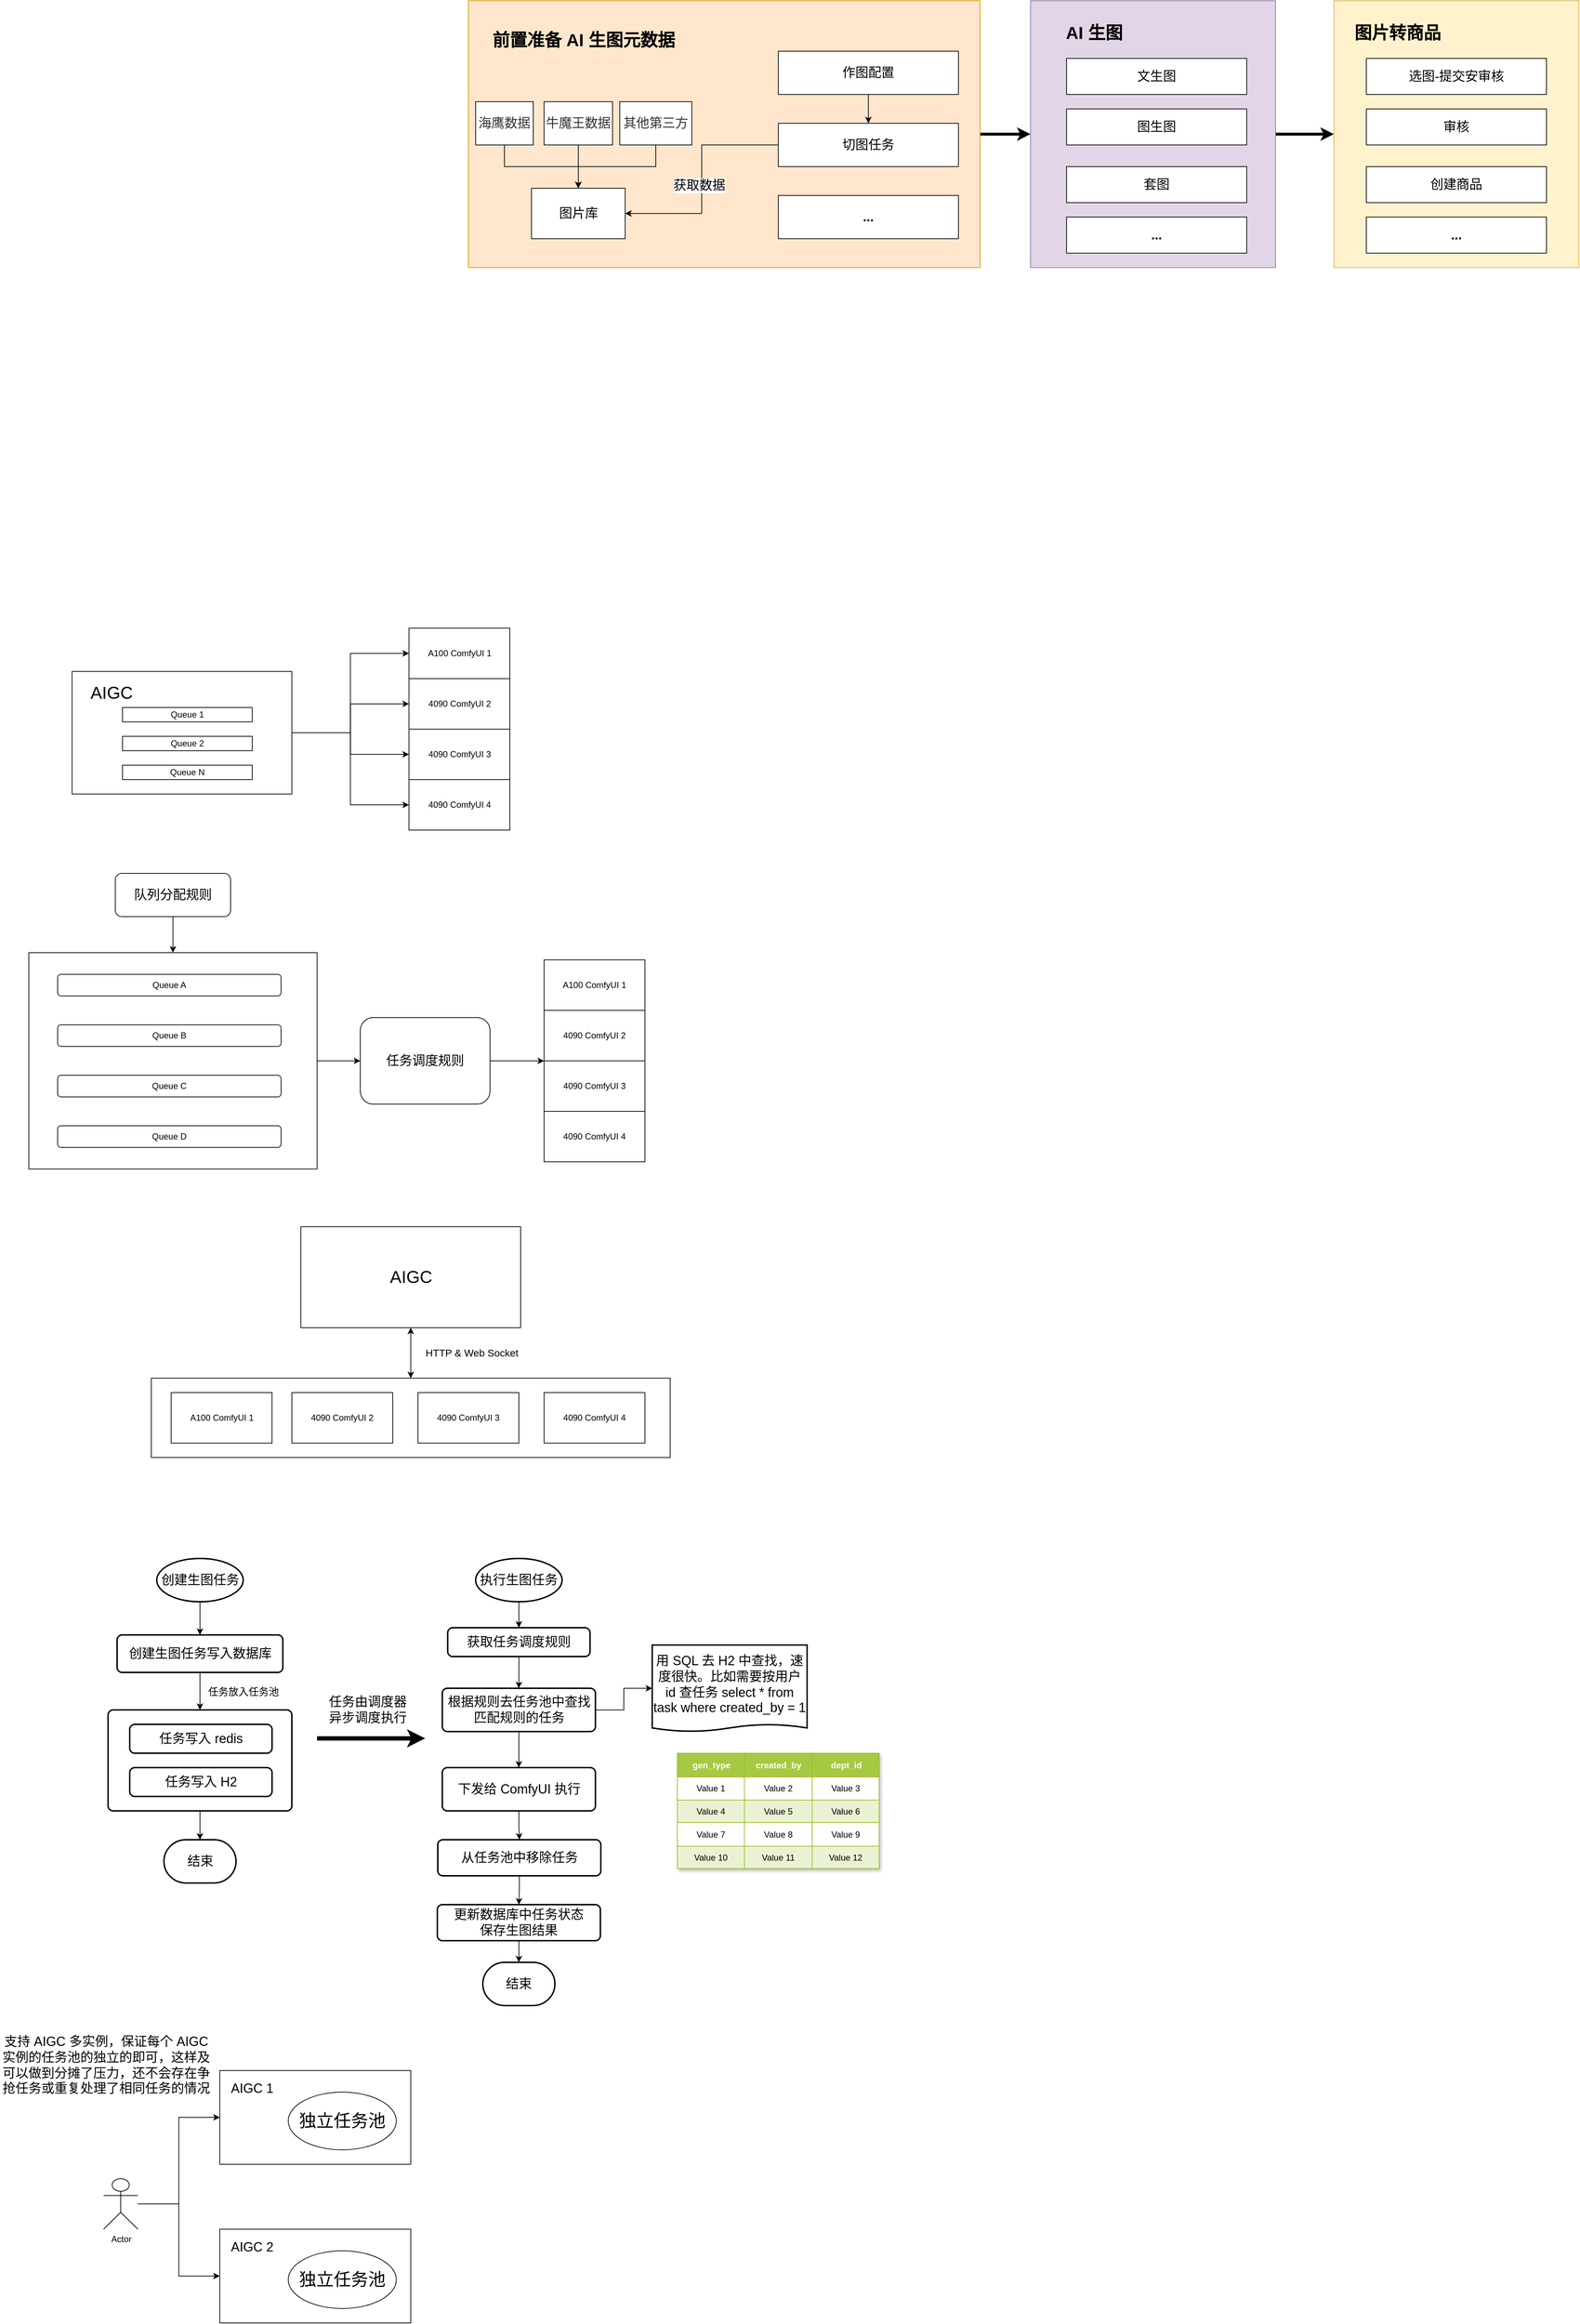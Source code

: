 <mxfile version="24.9.1">
  <diagram name="第 1 页" id="-DGqVNVoVX-9x4ux3p5S">
    <mxGraphModel dx="1841" dy="514" grid="1" gridSize="10" guides="1" tooltips="1" connect="1" arrows="1" fold="1" page="1" pageScale="1" pageWidth="827" pageHeight="1169" math="0" shadow="0">
      <root>
        <mxCell id="0" />
        <mxCell id="1" parent="0" />
        <mxCell id="9C9qWdOj5oAcgUhgQfxs-110" value="" style="rounded=0;whiteSpace=wrap;html=1;" vertex="1" parent="1">
          <mxGeometry x="-570" y="2020" width="720" height="110" as="geometry" />
        </mxCell>
        <mxCell id="9C9qWdOj5oAcgUhgQfxs-62" style="edgeStyle=orthogonalEdgeStyle;rounded=0;orthogonalLoop=1;jettySize=auto;html=1;" edge="1" parent="1" source="9C9qWdOj5oAcgUhgQfxs-59" target="9C9qWdOj5oAcgUhgQfxs-61">
          <mxGeometry relative="1" as="geometry" />
        </mxCell>
        <mxCell id="9C9qWdOj5oAcgUhgQfxs-59" value="" style="rounded=0;whiteSpace=wrap;html=1;" vertex="1" parent="1">
          <mxGeometry x="-740" y="1430" width="400" height="300" as="geometry" />
        </mxCell>
        <mxCell id="TBsJWtYZwbmAONtyt7oZ-15" style="edgeStyle=orthogonalEdgeStyle;rounded=0;orthogonalLoop=1;jettySize=auto;html=1;entryX=0;entryY=0.5;entryDx=0;entryDy=0;strokeWidth=4;" parent="1" source="TBsJWtYZwbmAONtyt7oZ-1" target="TBsJWtYZwbmAONtyt7oZ-13" edge="1">
          <mxGeometry relative="1" as="geometry" />
        </mxCell>
        <mxCell id="TBsJWtYZwbmAONtyt7oZ-1" value="" style="rounded=0;whiteSpace=wrap;html=1;fillColor=#ffe6cc;strokeColor=#d79b00;" parent="1" vertex="1">
          <mxGeometry x="-130" y="110" width="710" height="370" as="geometry" />
        </mxCell>
        <mxCell id="TBsJWtYZwbmAONtyt7oZ-2" value="&lt;font style=&quot;font-size: 24px;&quot;&gt;&lt;b style=&quot;&quot;&gt;前置准备 AI 生图元数据&lt;/b&gt;&lt;/font&gt;" style="text;html=1;align=center;verticalAlign=middle;whiteSpace=wrap;rounded=0;" parent="1" vertex="1">
          <mxGeometry x="-100" y="130" width="260" height="70" as="geometry" />
        </mxCell>
        <mxCell id="TBsJWtYZwbmAONtyt7oZ-12" style="edgeStyle=orthogonalEdgeStyle;rounded=0;orthogonalLoop=1;jettySize=auto;html=1;" parent="1" source="TBsJWtYZwbmAONtyt7oZ-3" target="TBsJWtYZwbmAONtyt7oZ-4" edge="1">
          <mxGeometry relative="1" as="geometry" />
        </mxCell>
        <mxCell id="TBsJWtYZwbmAONtyt7oZ-3" value="&lt;font style=&quot;font-size: 18px;&quot;&gt;作图配置&lt;/font&gt;" style="rounded=0;whiteSpace=wrap;html=1;" parent="1" vertex="1">
          <mxGeometry x="300" y="180" width="250" height="60" as="geometry" />
        </mxCell>
        <mxCell id="TBsJWtYZwbmAONtyt7oZ-10" style="edgeStyle=orthogonalEdgeStyle;rounded=0;orthogonalLoop=1;jettySize=auto;html=1;entryX=1;entryY=0.5;entryDx=0;entryDy=0;" parent="1" source="TBsJWtYZwbmAONtyt7oZ-4" target="TBsJWtYZwbmAONtyt7oZ-5" edge="1">
          <mxGeometry relative="1" as="geometry" />
        </mxCell>
        <mxCell id="TBsJWtYZwbmAONtyt7oZ-11" value="&lt;font style=&quot;font-size: 18px;&quot;&gt;获取数据&lt;/font&gt;" style="edgeLabel;html=1;align=center;verticalAlign=middle;resizable=0;points=[];" parent="TBsJWtYZwbmAONtyt7oZ-10" vertex="1" connectable="0">
          <mxGeometry x="-0.262" y="-2" relative="1" as="geometry">
            <mxPoint x="-2" y="48" as="offset" />
          </mxGeometry>
        </mxCell>
        <mxCell id="TBsJWtYZwbmAONtyt7oZ-4" value="&lt;font style=&quot;font-size: 18px;&quot;&gt;切图任务&lt;/font&gt;" style="rounded=0;whiteSpace=wrap;html=1;" parent="1" vertex="1">
          <mxGeometry x="300" y="280" width="250" height="60" as="geometry" />
        </mxCell>
        <mxCell id="TBsJWtYZwbmAONtyt7oZ-5" value="&lt;font style=&quot;font-size: 18px;&quot;&gt;图片库&lt;/font&gt;" style="rounded=0;whiteSpace=wrap;html=1;" parent="1" vertex="1">
          <mxGeometry x="-42.5" y="370" width="130" height="70" as="geometry" />
        </mxCell>
        <mxCell id="TBsJWtYZwbmAONtyt7oZ-7" value="" style="edgeStyle=orthogonalEdgeStyle;rounded=0;orthogonalLoop=1;jettySize=auto;html=1;" parent="1" source="TBsJWtYZwbmAONtyt7oZ-6" target="TBsJWtYZwbmAONtyt7oZ-5" edge="1">
          <mxGeometry relative="1" as="geometry" />
        </mxCell>
        <mxCell id="TBsJWtYZwbmAONtyt7oZ-6" value="&lt;span style=&quot;color: rgb(51, 51, 51); font-family: PingFangSC-Regular, &amp;quot;PingFang SC&amp;quot;, sans-serif; text-align: left;&quot;&gt;&lt;font style=&quot;font-size: 18px;&quot;&gt;海鹰数据&lt;/font&gt;&lt;/span&gt;" style="rounded=0;whiteSpace=wrap;html=1;" parent="1" vertex="1">
          <mxGeometry x="-120" y="250" width="80" height="60" as="geometry" />
        </mxCell>
        <mxCell id="TBsJWtYZwbmAONtyt7oZ-9" style="edgeStyle=orthogonalEdgeStyle;rounded=0;orthogonalLoop=1;jettySize=auto;html=1;" parent="1" source="TBsJWtYZwbmAONtyt7oZ-8" target="TBsJWtYZwbmAONtyt7oZ-5" edge="1">
          <mxGeometry relative="1" as="geometry" />
        </mxCell>
        <mxCell id="TBsJWtYZwbmAONtyt7oZ-8" value="&lt;span style=&quot;color: rgb(51, 51, 51); font-family: PingFangSC-Regular, &amp;quot;PingFang SC&amp;quot;, sans-serif; text-align: left;&quot;&gt;&lt;font style=&quot;font-size: 18px;&quot;&gt;牛魔王数据&lt;/font&gt;&lt;/span&gt;" style="rounded=0;whiteSpace=wrap;html=1;" parent="1" vertex="1">
          <mxGeometry x="-25" y="250" width="95" height="60" as="geometry" />
        </mxCell>
        <mxCell id="TBsJWtYZwbmAONtyt7oZ-28" style="edgeStyle=orthogonalEdgeStyle;rounded=0;orthogonalLoop=1;jettySize=auto;html=1;entryX=0;entryY=0.5;entryDx=0;entryDy=0;strokeWidth=4;" parent="1" source="TBsJWtYZwbmAONtyt7oZ-13" target="TBsJWtYZwbmAONtyt7oZ-22" edge="1">
          <mxGeometry relative="1" as="geometry" />
        </mxCell>
        <mxCell id="TBsJWtYZwbmAONtyt7oZ-13" value="" style="rounded=0;whiteSpace=wrap;html=1;fillColor=#e1d5e7;strokeColor=#9673a6;" parent="1" vertex="1">
          <mxGeometry x="650" y="110" width="340" height="370" as="geometry" />
        </mxCell>
        <mxCell id="TBsJWtYZwbmAONtyt7oZ-14" value="&lt;font style=&quot;font-size: 24px;&quot;&gt;&lt;b style=&quot;&quot;&gt;AI 生图&lt;/b&gt;&lt;/font&gt;" style="text;html=1;align=center;verticalAlign=middle;whiteSpace=wrap;rounded=0;" parent="1" vertex="1">
          <mxGeometry x="670" y="120" width="137" height="70" as="geometry" />
        </mxCell>
        <mxCell id="TBsJWtYZwbmAONtyt7oZ-16" value="&lt;font style=&quot;font-size: 18px;&quot;&gt;文生图&lt;/font&gt;" style="rounded=0;whiteSpace=wrap;html=1;" parent="1" vertex="1">
          <mxGeometry x="700" y="190" width="250" height="50" as="geometry" />
        </mxCell>
        <mxCell id="TBsJWtYZwbmAONtyt7oZ-17" value="&lt;font style=&quot;font-size: 18px;&quot;&gt;图生图&lt;/font&gt;" style="rounded=0;whiteSpace=wrap;html=1;" parent="1" vertex="1">
          <mxGeometry x="700" y="260" width="250" height="50" as="geometry" />
        </mxCell>
        <mxCell id="TBsJWtYZwbmAONtyt7oZ-18" value="&lt;font style=&quot;font-size: 18px;&quot;&gt;套图&lt;/font&gt;" style="rounded=0;whiteSpace=wrap;html=1;" parent="1" vertex="1">
          <mxGeometry x="700" y="340" width="250" height="50" as="geometry" />
        </mxCell>
        <mxCell id="TBsJWtYZwbmAONtyt7oZ-19" value="&lt;span style=&quot;font-size: 18px;&quot;&gt;&lt;b&gt;...&lt;/b&gt;&lt;/span&gt;" style="rounded=0;whiteSpace=wrap;html=1;" parent="1" vertex="1">
          <mxGeometry x="700" y="410" width="250" height="50" as="geometry" />
        </mxCell>
        <mxCell id="TBsJWtYZwbmAONtyt7oZ-21" style="edgeStyle=orthogonalEdgeStyle;rounded=0;orthogonalLoop=1;jettySize=auto;html=1;entryX=0.5;entryY=0;entryDx=0;entryDy=0;exitX=0.5;exitY=1;exitDx=0;exitDy=0;" parent="1" source="TBsJWtYZwbmAONtyt7oZ-20" target="TBsJWtYZwbmAONtyt7oZ-5" edge="1">
          <mxGeometry relative="1" as="geometry" />
        </mxCell>
        <mxCell id="TBsJWtYZwbmAONtyt7oZ-20" value="&lt;div style=&quot;text-align: left;&quot;&gt;&lt;span style=&quot;background-color: initial;&quot;&gt;&lt;font style=&quot;font-size: 18px;&quot; face=&quot;PingFangSC-Regular, PingFang SC, sans-serif&quot; color=&quot;#333333&quot;&gt;其他第三方&lt;/font&gt;&lt;/span&gt;&lt;/div&gt;" style="rounded=0;whiteSpace=wrap;html=1;" parent="1" vertex="1">
          <mxGeometry x="80" y="250" width="100" height="60" as="geometry" />
        </mxCell>
        <mxCell id="TBsJWtYZwbmAONtyt7oZ-22" value="" style="rounded=0;whiteSpace=wrap;html=1;fillColor=#fff2cc;strokeColor=#d6b656;" parent="1" vertex="1">
          <mxGeometry x="1071" y="110" width="340" height="370" as="geometry" />
        </mxCell>
        <mxCell id="TBsJWtYZwbmAONtyt7oZ-23" value="&lt;span style=&quot;font-size: 24px;&quot;&gt;&lt;b&gt;图片转商品&lt;/b&gt;&lt;/span&gt;" style="text;html=1;align=center;verticalAlign=middle;whiteSpace=wrap;rounded=0;" parent="1" vertex="1">
          <mxGeometry x="1091" y="120" width="137" height="70" as="geometry" />
        </mxCell>
        <mxCell id="TBsJWtYZwbmAONtyt7oZ-24" value="&lt;font style=&quot;font-size: 18px;&quot;&gt;选图-提交安审核&lt;/font&gt;" style="rounded=0;whiteSpace=wrap;html=1;" parent="1" vertex="1">
          <mxGeometry x="1116" y="190" width="250" height="50" as="geometry" />
        </mxCell>
        <mxCell id="TBsJWtYZwbmAONtyt7oZ-25" value="&lt;font style=&quot;font-size: 18px;&quot;&gt;审核&lt;/font&gt;" style="rounded=0;whiteSpace=wrap;html=1;" parent="1" vertex="1">
          <mxGeometry x="1116" y="260" width="250" height="50" as="geometry" />
        </mxCell>
        <mxCell id="TBsJWtYZwbmAONtyt7oZ-29" value="&lt;font style=&quot;font-size: 18px;&quot;&gt;创建商品&lt;/font&gt;" style="rounded=0;whiteSpace=wrap;html=1;" parent="1" vertex="1">
          <mxGeometry x="1116" y="340" width="250" height="50" as="geometry" />
        </mxCell>
        <mxCell id="TBsJWtYZwbmAONtyt7oZ-30" value="&lt;span style=&quot;font-size: 18px;&quot;&gt;&lt;b&gt;...&lt;/b&gt;&lt;/span&gt;" style="rounded=0;whiteSpace=wrap;html=1;" parent="1" vertex="1">
          <mxGeometry x="1116" y="410" width="250" height="50" as="geometry" />
        </mxCell>
        <mxCell id="TBsJWtYZwbmAONtyt7oZ-31" value="&lt;span style=&quot;font-size: 18px;&quot;&gt;&lt;b&gt;...&lt;/b&gt;&lt;/span&gt;" style="rounded=0;whiteSpace=wrap;html=1;" parent="1" vertex="1">
          <mxGeometry x="300" y="380" width="250" height="60" as="geometry" />
        </mxCell>
        <mxCell id="9C9qWdOj5oAcgUhgQfxs-23" style="edgeStyle=orthogonalEdgeStyle;rounded=0;orthogonalLoop=1;jettySize=auto;html=1;entryX=0;entryY=0.5;entryDx=0;entryDy=0;" edge="1" parent="1" source="9C9qWdOj5oAcgUhgQfxs-18" target="9C9qWdOj5oAcgUhgQfxs-19">
          <mxGeometry relative="1" as="geometry" />
        </mxCell>
        <mxCell id="9C9qWdOj5oAcgUhgQfxs-24" style="edgeStyle=orthogonalEdgeStyle;rounded=0;orthogonalLoop=1;jettySize=auto;html=1;entryX=0;entryY=0.5;entryDx=0;entryDy=0;" edge="1" parent="1" source="9C9qWdOj5oAcgUhgQfxs-18" target="9C9qWdOj5oAcgUhgQfxs-20">
          <mxGeometry relative="1" as="geometry" />
        </mxCell>
        <mxCell id="9C9qWdOj5oAcgUhgQfxs-25" style="edgeStyle=orthogonalEdgeStyle;rounded=0;orthogonalLoop=1;jettySize=auto;html=1;entryX=0;entryY=0.5;entryDx=0;entryDy=0;" edge="1" parent="1" source="9C9qWdOj5oAcgUhgQfxs-18" target="9C9qWdOj5oAcgUhgQfxs-22">
          <mxGeometry relative="1" as="geometry" />
        </mxCell>
        <mxCell id="9C9qWdOj5oAcgUhgQfxs-26" style="edgeStyle=orthogonalEdgeStyle;rounded=0;orthogonalLoop=1;jettySize=auto;html=1;entryX=0;entryY=0.5;entryDx=0;entryDy=0;" edge="1" parent="1" source="9C9qWdOj5oAcgUhgQfxs-18" target="9C9qWdOj5oAcgUhgQfxs-21">
          <mxGeometry relative="1" as="geometry" />
        </mxCell>
        <mxCell id="9C9qWdOj5oAcgUhgQfxs-18" value="" style="rounded=0;whiteSpace=wrap;html=1;" vertex="1" parent="1">
          <mxGeometry x="-680" y="1040" width="305" height="170" as="geometry" />
        </mxCell>
        <mxCell id="9C9qWdOj5oAcgUhgQfxs-19" value="A100 ComfyUI 1" style="rounded=0;whiteSpace=wrap;html=1;" vertex="1" parent="1">
          <mxGeometry x="-212.5" y="980" width="140" height="70" as="geometry" />
        </mxCell>
        <mxCell id="9C9qWdOj5oAcgUhgQfxs-20" value="4090 ComfyUI 2" style="rounded=0;whiteSpace=wrap;html=1;" vertex="1" parent="1">
          <mxGeometry x="-212.5" y="1050" width="140" height="70" as="geometry" />
        </mxCell>
        <mxCell id="9C9qWdOj5oAcgUhgQfxs-21" value="4090&amp;nbsp;ComfyUI 4" style="rounded=0;whiteSpace=wrap;html=1;" vertex="1" parent="1">
          <mxGeometry x="-212.5" y="1190" width="140" height="70" as="geometry" />
        </mxCell>
        <mxCell id="9C9qWdOj5oAcgUhgQfxs-22" value="4090&amp;nbsp;ComfyUI 3" style="rounded=0;whiteSpace=wrap;html=1;" vertex="1" parent="1">
          <mxGeometry x="-212.5" y="1120" width="140" height="70" as="geometry" />
        </mxCell>
        <mxCell id="9C9qWdOj5oAcgUhgQfxs-27" value="&lt;font style=&quot;font-size: 24px;&quot;&gt;AIGC&lt;/font&gt;" style="text;html=1;align=center;verticalAlign=middle;whiteSpace=wrap;rounded=0;" vertex="1" parent="1">
          <mxGeometry x="-670" y="1050" width="90" height="40" as="geometry" />
        </mxCell>
        <mxCell id="9C9qWdOj5oAcgUhgQfxs-28" value="Queue 1" style="rounded=0;whiteSpace=wrap;html=1;" vertex="1" parent="1">
          <mxGeometry x="-610" y="1090" width="180" height="20" as="geometry" />
        </mxCell>
        <mxCell id="9C9qWdOj5oAcgUhgQfxs-29" value="Queue 2" style="rounded=0;whiteSpace=wrap;html=1;" vertex="1" parent="1">
          <mxGeometry x="-610" y="1130" width="180" height="20" as="geometry" />
        </mxCell>
        <mxCell id="9C9qWdOj5oAcgUhgQfxs-30" value="Queue N" style="rounded=0;whiteSpace=wrap;html=1;" vertex="1" parent="1">
          <mxGeometry x="-610" y="1170" width="180" height="20" as="geometry" />
        </mxCell>
        <mxCell id="9C9qWdOj5oAcgUhgQfxs-46" value="Queue A" style="rounded=1;whiteSpace=wrap;html=1;" vertex="1" parent="1">
          <mxGeometry x="-700" y="1460" width="310" height="30" as="geometry" />
        </mxCell>
        <mxCell id="9C9qWdOj5oAcgUhgQfxs-48" value="Queue&amp;nbsp;B" style="rounded=1;whiteSpace=wrap;html=1;" vertex="1" parent="1">
          <mxGeometry x="-700" y="1530" width="310" height="30" as="geometry" />
        </mxCell>
        <mxCell id="9C9qWdOj5oAcgUhgQfxs-50" value="Queue C" style="rounded=1;whiteSpace=wrap;html=1;" vertex="1" parent="1">
          <mxGeometry x="-700" y="1600" width="310" height="30" as="geometry" />
        </mxCell>
        <mxCell id="9C9qWdOj5oAcgUhgQfxs-52" value="Queue D" style="rounded=1;whiteSpace=wrap;html=1;" vertex="1" parent="1">
          <mxGeometry x="-700" y="1670" width="310" height="30" as="geometry" />
        </mxCell>
        <mxCell id="9C9qWdOj5oAcgUhgQfxs-53" value="A100 ComfyUI 1" style="rounded=0;whiteSpace=wrap;html=1;" vertex="1" parent="1">
          <mxGeometry x="-25" y="1440" width="140" height="70" as="geometry" />
        </mxCell>
        <mxCell id="9C9qWdOj5oAcgUhgQfxs-54" value="4090 ComfyUI 2" style="rounded=0;whiteSpace=wrap;html=1;" vertex="1" parent="1">
          <mxGeometry x="-25" y="1510" width="140" height="70" as="geometry" />
        </mxCell>
        <mxCell id="9C9qWdOj5oAcgUhgQfxs-55" value="4090&amp;nbsp;ComfyUI 4" style="rounded=0;whiteSpace=wrap;html=1;" vertex="1" parent="1">
          <mxGeometry x="-25" y="1650" width="140" height="70" as="geometry" />
        </mxCell>
        <mxCell id="9C9qWdOj5oAcgUhgQfxs-56" value="4090&amp;nbsp;ComfyUI 3" style="rounded=0;whiteSpace=wrap;html=1;" vertex="1" parent="1">
          <mxGeometry x="-25" y="1580" width="140" height="70" as="geometry" />
        </mxCell>
        <mxCell id="9C9qWdOj5oAcgUhgQfxs-60" style="edgeStyle=orthogonalEdgeStyle;rounded=0;orthogonalLoop=1;jettySize=auto;html=1;" edge="1" parent="1" source="9C9qWdOj5oAcgUhgQfxs-58" target="9C9qWdOj5oAcgUhgQfxs-59">
          <mxGeometry relative="1" as="geometry" />
        </mxCell>
        <mxCell id="9C9qWdOj5oAcgUhgQfxs-58" value="&lt;font style=&quot;font-size: 18px;&quot;&gt;队列分配规则&lt;/font&gt;" style="rounded=1;whiteSpace=wrap;html=1;" vertex="1" parent="1">
          <mxGeometry x="-620" y="1320" width="160" height="60" as="geometry" />
        </mxCell>
        <mxCell id="9C9qWdOj5oAcgUhgQfxs-64" style="edgeStyle=orthogonalEdgeStyle;rounded=0;orthogonalLoop=1;jettySize=auto;html=1;entryX=0;entryY=0;entryDx=0;entryDy=0;" edge="1" parent="1" source="9C9qWdOj5oAcgUhgQfxs-61" target="9C9qWdOj5oAcgUhgQfxs-56">
          <mxGeometry relative="1" as="geometry">
            <mxPoint x="-40" y="1580" as="targetPoint" />
            <Array as="points">
              <mxPoint x="-40" y="1580" />
              <mxPoint x="-40" y="1580" />
            </Array>
          </mxGeometry>
        </mxCell>
        <mxCell id="9C9qWdOj5oAcgUhgQfxs-61" value="&lt;span style=&quot;font-size: 18px;&quot;&gt;任务调度规则&lt;/span&gt;" style="rounded=1;whiteSpace=wrap;html=1;" vertex="1" parent="1">
          <mxGeometry x="-280" y="1520" width="180" height="120" as="geometry" />
        </mxCell>
        <mxCell id="9C9qWdOj5oAcgUhgQfxs-111" style="edgeStyle=orthogonalEdgeStyle;rounded=0;orthogonalLoop=1;jettySize=auto;html=1;startArrow=classic;startFill=1;" edge="1" parent="1" source="9C9qWdOj5oAcgUhgQfxs-70" target="9C9qWdOj5oAcgUhgQfxs-110">
          <mxGeometry relative="1" as="geometry" />
        </mxCell>
        <mxCell id="9C9qWdOj5oAcgUhgQfxs-70" value="&lt;font style=&quot;font-size: 24px;&quot;&gt;AIGC&lt;/font&gt;" style="rounded=0;whiteSpace=wrap;html=1;" vertex="1" parent="1">
          <mxGeometry x="-362.5" y="1810" width="305" height="140" as="geometry" />
        </mxCell>
        <mxCell id="9C9qWdOj5oAcgUhgQfxs-71" value="A100 ComfyUI 1" style="rounded=0;whiteSpace=wrap;html=1;" vertex="1" parent="1">
          <mxGeometry x="-542.5" y="2040" width="140" height="70" as="geometry" />
        </mxCell>
        <mxCell id="9C9qWdOj5oAcgUhgQfxs-72" value="4090 ComfyUI 2" style="rounded=0;whiteSpace=wrap;html=1;" vertex="1" parent="1">
          <mxGeometry x="-375" y="2040" width="140" height="70" as="geometry" />
        </mxCell>
        <mxCell id="9C9qWdOj5oAcgUhgQfxs-73" value="4090&amp;nbsp;ComfyUI 4" style="rounded=0;whiteSpace=wrap;html=1;" vertex="1" parent="1">
          <mxGeometry x="-25" y="2040" width="140" height="70" as="geometry" />
        </mxCell>
        <mxCell id="9C9qWdOj5oAcgUhgQfxs-74" value="4090&amp;nbsp;ComfyUI 3" style="rounded=0;whiteSpace=wrap;html=1;" vertex="1" parent="1">
          <mxGeometry x="-200" y="2040" width="140" height="70" as="geometry" />
        </mxCell>
        <mxCell id="9C9qWdOj5oAcgUhgQfxs-88" style="edgeStyle=orthogonalEdgeStyle;rounded=0;orthogonalLoop=1;jettySize=auto;html=1;" edge="1" parent="1" source="9C9qWdOj5oAcgUhgQfxs-79" target="9C9qWdOj5oAcgUhgQfxs-80">
          <mxGeometry relative="1" as="geometry" />
        </mxCell>
        <mxCell id="9C9qWdOj5oAcgUhgQfxs-79" value="&lt;font style=&quot;font-size: 18px;&quot;&gt;创建生图任务&lt;/font&gt;" style="strokeWidth=2;html=1;shape=mxgraph.flowchart.start_1;whiteSpace=wrap;" vertex="1" parent="1">
          <mxGeometry x="-562.5" y="2270" width="120" height="60" as="geometry" />
        </mxCell>
        <mxCell id="9C9qWdOj5oAcgUhgQfxs-82" style="edgeStyle=orthogonalEdgeStyle;rounded=0;orthogonalLoop=1;jettySize=auto;html=1;entryX=0.5;entryY=0;entryDx=0;entryDy=0;" edge="1" parent="1" source="9C9qWdOj5oAcgUhgQfxs-80" target="9C9qWdOj5oAcgUhgQfxs-81">
          <mxGeometry relative="1" as="geometry" />
        </mxCell>
        <mxCell id="9C9qWdOj5oAcgUhgQfxs-80" value="&lt;font style=&quot;font-size: 18px;&quot;&gt;&lt;font style=&quot;&quot;&gt;创建生图任务&lt;/font&gt;&lt;span style=&quot;background-color: initial;&quot;&gt;写入数据库&lt;/span&gt;&lt;/font&gt;" style="rounded=1;whiteSpace=wrap;html=1;absoluteArcSize=1;arcSize=14;strokeWidth=2;" vertex="1" parent="1">
          <mxGeometry x="-617.5" y="2376" width="230" height="52" as="geometry" />
        </mxCell>
        <mxCell id="9C9qWdOj5oAcgUhgQfxs-87" style="edgeStyle=orthogonalEdgeStyle;rounded=0;orthogonalLoop=1;jettySize=auto;html=1;" edge="1" parent="1" source="9C9qWdOj5oAcgUhgQfxs-81" target="9C9qWdOj5oAcgUhgQfxs-86">
          <mxGeometry relative="1" as="geometry" />
        </mxCell>
        <mxCell id="9C9qWdOj5oAcgUhgQfxs-81" value="" style="rounded=1;whiteSpace=wrap;html=1;absoluteArcSize=1;arcSize=14;strokeWidth=2;" vertex="1" parent="1">
          <mxGeometry x="-630" y="2480" width="255" height="140" as="geometry" />
        </mxCell>
        <mxCell id="9C9qWdOj5oAcgUhgQfxs-83" value="&lt;font style=&quot;font-size: 14px;&quot;&gt;任务放入任务池&lt;/font&gt;" style="text;html=1;align=center;verticalAlign=middle;whiteSpace=wrap;rounded=0;" vertex="1" parent="1">
          <mxGeometry x="-497.5" y="2440" width="110" height="30" as="geometry" />
        </mxCell>
        <mxCell id="9C9qWdOj5oAcgUhgQfxs-84" value="&lt;font style=&quot;font-size: 18px;&quot;&gt;任务写入 redis&lt;/font&gt;" style="rounded=1;whiteSpace=wrap;html=1;absoluteArcSize=1;arcSize=14;strokeWidth=2;" vertex="1" parent="1">
          <mxGeometry x="-600" y="2500" width="197.5" height="40" as="geometry" />
        </mxCell>
        <mxCell id="9C9qWdOj5oAcgUhgQfxs-85" value="&lt;font style=&quot;font-size: 18px;&quot;&gt;任务写入 H2&lt;/font&gt;" style="rounded=1;whiteSpace=wrap;html=1;absoluteArcSize=1;arcSize=14;strokeWidth=2;" vertex="1" parent="1">
          <mxGeometry x="-600" y="2560" width="197.5" height="40" as="geometry" />
        </mxCell>
        <mxCell id="9C9qWdOj5oAcgUhgQfxs-86" value="&lt;font style=&quot;font-size: 18px;&quot;&gt;结束&lt;/font&gt;" style="strokeWidth=2;html=1;shape=mxgraph.flowchart.terminator;whiteSpace=wrap;" vertex="1" parent="1">
          <mxGeometry x="-552.5" y="2660" width="100" height="60" as="geometry" />
        </mxCell>
        <mxCell id="9C9qWdOj5oAcgUhgQfxs-106" style="edgeStyle=orthogonalEdgeStyle;rounded=0;orthogonalLoop=1;jettySize=auto;html=1;" edge="1" parent="1" source="9C9qWdOj5oAcgUhgQfxs-89" target="9C9qWdOj5oAcgUhgQfxs-92">
          <mxGeometry relative="1" as="geometry" />
        </mxCell>
        <mxCell id="9C9qWdOj5oAcgUhgQfxs-89" value="&lt;font style=&quot;font-size: 18px;&quot;&gt;执行生图任务&lt;/font&gt;" style="strokeWidth=2;html=1;shape=mxgraph.flowchart.start_1;whiteSpace=wrap;" vertex="1" parent="1">
          <mxGeometry x="-120" y="2270" width="120" height="60" as="geometry" />
        </mxCell>
        <mxCell id="9C9qWdOj5oAcgUhgQfxs-107" style="edgeStyle=orthogonalEdgeStyle;rounded=0;orthogonalLoop=1;jettySize=auto;html=1;entryX=0.5;entryY=0;entryDx=0;entryDy=0;" edge="1" parent="1" source="9C9qWdOj5oAcgUhgQfxs-92" target="9C9qWdOj5oAcgUhgQfxs-93">
          <mxGeometry relative="1" as="geometry" />
        </mxCell>
        <mxCell id="9C9qWdOj5oAcgUhgQfxs-92" value="&lt;font style=&quot;font-size: 18px;&quot;&gt;获取任务调度规则&lt;/font&gt;" style="rounded=1;whiteSpace=wrap;html=1;absoluteArcSize=1;arcSize=14;strokeWidth=2;" vertex="1" parent="1">
          <mxGeometry x="-158.75" y="2366" width="197.5" height="40" as="geometry" />
        </mxCell>
        <mxCell id="9C9qWdOj5oAcgUhgQfxs-95" value="" style="edgeStyle=orthogonalEdgeStyle;rounded=0;orthogonalLoop=1;jettySize=auto;html=1;" edge="1" parent="1" source="9C9qWdOj5oAcgUhgQfxs-93" target="9C9qWdOj5oAcgUhgQfxs-94">
          <mxGeometry relative="1" as="geometry" />
        </mxCell>
        <mxCell id="9C9qWdOj5oAcgUhgQfxs-105" style="edgeStyle=orthogonalEdgeStyle;rounded=0;orthogonalLoop=1;jettySize=auto;html=1;" edge="1" parent="1" source="9C9qWdOj5oAcgUhgQfxs-93" target="9C9qWdOj5oAcgUhgQfxs-96">
          <mxGeometry relative="1" as="geometry" />
        </mxCell>
        <mxCell id="9C9qWdOj5oAcgUhgQfxs-93" value="&lt;font style=&quot;font-size: 18px;&quot;&gt;根据规则去任务池中查找匹配规则的任务&lt;/font&gt;" style="rounded=1;whiteSpace=wrap;html=1;absoluteArcSize=1;arcSize=14;strokeWidth=2;" vertex="1" parent="1">
          <mxGeometry x="-166.25" y="2450" width="212.5" height="60" as="geometry" />
        </mxCell>
        <mxCell id="9C9qWdOj5oAcgUhgQfxs-94" value="&lt;font style=&quot;font-size: 18px;&quot;&gt;用 SQL 去 H2 中查找，速度很快。比如需要按用户 id 查任务 select * from task where created_by = 1&lt;/font&gt;" style="shape=document;whiteSpace=wrap;html=1;boundedLbl=1;rounded=1;arcSize=14;strokeWidth=2;size=0.083;" vertex="1" parent="1">
          <mxGeometry x="125" y="2390" width="215" height="120" as="geometry" />
        </mxCell>
        <mxCell id="9C9qWdOj5oAcgUhgQfxs-102" style="edgeStyle=orthogonalEdgeStyle;rounded=0;orthogonalLoop=1;jettySize=auto;html=1;" edge="1" parent="1" source="9C9qWdOj5oAcgUhgQfxs-96" target="9C9qWdOj5oAcgUhgQfxs-99">
          <mxGeometry relative="1" as="geometry" />
        </mxCell>
        <mxCell id="9C9qWdOj5oAcgUhgQfxs-96" value="&lt;span style=&quot;font-size: 18px;&quot;&gt;下发给 ComfyUI 执行&lt;/span&gt;" style="rounded=1;whiteSpace=wrap;html=1;absoluteArcSize=1;arcSize=14;strokeWidth=2;" vertex="1" parent="1">
          <mxGeometry x="-166.25" y="2560" width="212.5" height="60" as="geometry" />
        </mxCell>
        <mxCell id="9C9qWdOj5oAcgUhgQfxs-104" style="edgeStyle=orthogonalEdgeStyle;rounded=0;orthogonalLoop=1;jettySize=auto;html=1;" edge="1" parent="1" source="9C9qWdOj5oAcgUhgQfxs-99" target="9C9qWdOj5oAcgUhgQfxs-103">
          <mxGeometry relative="1" as="geometry" />
        </mxCell>
        <mxCell id="9C9qWdOj5oAcgUhgQfxs-99" value="&lt;font style=&quot;font-size: 18px;&quot;&gt;从任务池中移除任务&lt;/font&gt;" style="whiteSpace=wrap;html=1;rounded=1;arcSize=14;strokeWidth=2;" vertex="1" parent="1">
          <mxGeometry x="-172.5" y="2660" width="226.25" height="50" as="geometry" />
        </mxCell>
        <mxCell id="9C9qWdOj5oAcgUhgQfxs-109" style="edgeStyle=orthogonalEdgeStyle;rounded=0;orthogonalLoop=1;jettySize=auto;html=1;" edge="1" parent="1" source="9C9qWdOj5oAcgUhgQfxs-103" target="9C9qWdOj5oAcgUhgQfxs-108">
          <mxGeometry relative="1" as="geometry" />
        </mxCell>
        <mxCell id="9C9qWdOj5oAcgUhgQfxs-103" value="&lt;font style=&quot;font-size: 18px;&quot;&gt;更新数据库中任务状态&lt;/font&gt;&lt;div&gt;&lt;font style=&quot;font-size: 18px;&quot;&gt;保存生图结果&lt;/font&gt;&lt;/div&gt;" style="whiteSpace=wrap;html=1;rounded=1;arcSize=14;strokeWidth=2;" vertex="1" parent="1">
          <mxGeometry x="-173.12" y="2750" width="226.25" height="50" as="geometry" />
        </mxCell>
        <mxCell id="9C9qWdOj5oAcgUhgQfxs-108" value="&lt;font style=&quot;font-size: 18px;&quot;&gt;结束&lt;/font&gt;" style="strokeWidth=2;html=1;shape=mxgraph.flowchart.terminator;whiteSpace=wrap;" vertex="1" parent="1">
          <mxGeometry x="-110" y="2830" width="100" height="60" as="geometry" />
        </mxCell>
        <mxCell id="9C9qWdOj5oAcgUhgQfxs-112" value="&lt;font style=&quot;font-size: 14px;&quot;&gt;HTTP &amp;amp; Web Socket&lt;/font&gt;" style="text;html=1;align=center;verticalAlign=middle;whiteSpace=wrap;rounded=0;" vertex="1" parent="1">
          <mxGeometry x="-200" y="1970" width="150" height="30" as="geometry" />
        </mxCell>
        <mxCell id="9C9qWdOj5oAcgUhgQfxs-113" value="Assets" style="childLayout=tableLayout;recursiveResize=0;strokeColor=#98bf21;fillColor=#A7C942;shadow=1;" vertex="1" parent="1">
          <mxGeometry x="160" y="2540" width="280" height="160" as="geometry" />
        </mxCell>
        <mxCell id="9C9qWdOj5oAcgUhgQfxs-114" style="shape=tableRow;horizontal=0;startSize=0;swimlaneHead=0;swimlaneBody=0;top=0;left=0;bottom=0;right=0;dropTarget=0;collapsible=0;recursiveResize=0;expand=0;fontStyle=0;strokeColor=inherit;fillColor=#ffffff;" vertex="1" parent="9C9qWdOj5oAcgUhgQfxs-113">
          <mxGeometry width="280" height="33" as="geometry" />
        </mxCell>
        <mxCell id="9C9qWdOj5oAcgUhgQfxs-115" value="gen_type" style="connectable=0;recursiveResize=0;strokeColor=inherit;fillColor=#A7C942;align=center;fontStyle=1;fontColor=#FFFFFF;html=1;" vertex="1" parent="9C9qWdOj5oAcgUhgQfxs-114">
          <mxGeometry width="93" height="33" as="geometry">
            <mxRectangle width="93" height="33" as="alternateBounds" />
          </mxGeometry>
        </mxCell>
        <mxCell id="9C9qWdOj5oAcgUhgQfxs-116" value="created_by" style="connectable=0;recursiveResize=0;strokeColor=inherit;fillColor=#A7C942;align=center;fontStyle=1;fontColor=#FFFFFF;html=1;" vertex="1" parent="9C9qWdOj5oAcgUhgQfxs-114">
          <mxGeometry x="93" width="94" height="33" as="geometry">
            <mxRectangle width="94" height="33" as="alternateBounds" />
          </mxGeometry>
        </mxCell>
        <mxCell id="9C9qWdOj5oAcgUhgQfxs-117" value="dept_id" style="connectable=0;recursiveResize=0;strokeColor=inherit;fillColor=#A7C942;align=center;fontStyle=1;fontColor=#FFFFFF;html=1;" vertex="1" parent="9C9qWdOj5oAcgUhgQfxs-114">
          <mxGeometry x="187" width="93" height="33" as="geometry">
            <mxRectangle width="93" height="33" as="alternateBounds" />
          </mxGeometry>
        </mxCell>
        <mxCell id="9C9qWdOj5oAcgUhgQfxs-118" value="" style="shape=tableRow;horizontal=0;startSize=0;swimlaneHead=0;swimlaneBody=0;top=0;left=0;bottom=0;right=0;dropTarget=0;collapsible=0;recursiveResize=0;expand=0;fontStyle=0;strokeColor=inherit;fillColor=#ffffff;" vertex="1" parent="9C9qWdOj5oAcgUhgQfxs-113">
          <mxGeometry y="33" width="280" height="32" as="geometry" />
        </mxCell>
        <mxCell id="9C9qWdOj5oAcgUhgQfxs-119" value="Value 1" style="connectable=0;recursiveResize=0;strokeColor=inherit;fillColor=inherit;align=center;whiteSpace=wrap;html=1;" vertex="1" parent="9C9qWdOj5oAcgUhgQfxs-118">
          <mxGeometry width="93" height="32" as="geometry">
            <mxRectangle width="93" height="32" as="alternateBounds" />
          </mxGeometry>
        </mxCell>
        <mxCell id="9C9qWdOj5oAcgUhgQfxs-120" value="Value 2" style="connectable=0;recursiveResize=0;strokeColor=inherit;fillColor=inherit;align=center;whiteSpace=wrap;html=1;" vertex="1" parent="9C9qWdOj5oAcgUhgQfxs-118">
          <mxGeometry x="93" width="94" height="32" as="geometry">
            <mxRectangle width="94" height="32" as="alternateBounds" />
          </mxGeometry>
        </mxCell>
        <mxCell id="9C9qWdOj5oAcgUhgQfxs-121" value="Value 3" style="connectable=0;recursiveResize=0;strokeColor=inherit;fillColor=inherit;align=center;whiteSpace=wrap;html=1;" vertex="1" parent="9C9qWdOj5oAcgUhgQfxs-118">
          <mxGeometry x="187" width="93" height="32" as="geometry">
            <mxRectangle width="93" height="32" as="alternateBounds" />
          </mxGeometry>
        </mxCell>
        <mxCell id="9C9qWdOj5oAcgUhgQfxs-122" value="" style="shape=tableRow;horizontal=0;startSize=0;swimlaneHead=0;swimlaneBody=0;top=0;left=0;bottom=0;right=0;dropTarget=0;collapsible=0;recursiveResize=0;expand=0;fontStyle=1;strokeColor=inherit;fillColor=#EAF2D3;" vertex="1" parent="9C9qWdOj5oAcgUhgQfxs-113">
          <mxGeometry y="65" width="280" height="31" as="geometry" />
        </mxCell>
        <mxCell id="9C9qWdOj5oAcgUhgQfxs-123" value="Value 4" style="connectable=0;recursiveResize=0;strokeColor=inherit;fillColor=inherit;whiteSpace=wrap;html=1;" vertex="1" parent="9C9qWdOj5oAcgUhgQfxs-122">
          <mxGeometry width="93" height="31" as="geometry">
            <mxRectangle width="93" height="31" as="alternateBounds" />
          </mxGeometry>
        </mxCell>
        <mxCell id="9C9qWdOj5oAcgUhgQfxs-124" value="Value 5" style="connectable=0;recursiveResize=0;strokeColor=inherit;fillColor=inherit;whiteSpace=wrap;html=1;" vertex="1" parent="9C9qWdOj5oAcgUhgQfxs-122">
          <mxGeometry x="93" width="94" height="31" as="geometry">
            <mxRectangle width="94" height="31" as="alternateBounds" />
          </mxGeometry>
        </mxCell>
        <mxCell id="9C9qWdOj5oAcgUhgQfxs-125" value="Value 6" style="connectable=0;recursiveResize=0;strokeColor=inherit;fillColor=inherit;whiteSpace=wrap;html=1;" vertex="1" parent="9C9qWdOj5oAcgUhgQfxs-122">
          <mxGeometry x="187" width="93" height="31" as="geometry">
            <mxRectangle width="93" height="31" as="alternateBounds" />
          </mxGeometry>
        </mxCell>
        <mxCell id="9C9qWdOj5oAcgUhgQfxs-126" value="" style="shape=tableRow;horizontal=0;startSize=0;swimlaneHead=0;swimlaneBody=0;top=0;left=0;bottom=0;right=0;dropTarget=0;collapsible=0;recursiveResize=0;expand=0;fontStyle=0;strokeColor=inherit;fillColor=#ffffff;" vertex="1" parent="9C9qWdOj5oAcgUhgQfxs-113">
          <mxGeometry y="96" width="280" height="33" as="geometry" />
        </mxCell>
        <mxCell id="9C9qWdOj5oAcgUhgQfxs-127" value="Value 7" style="connectable=0;recursiveResize=0;strokeColor=inherit;fillColor=inherit;fontStyle=0;align=center;whiteSpace=wrap;html=1;" vertex="1" parent="9C9qWdOj5oAcgUhgQfxs-126">
          <mxGeometry width="93" height="33" as="geometry">
            <mxRectangle width="93" height="33" as="alternateBounds" />
          </mxGeometry>
        </mxCell>
        <mxCell id="9C9qWdOj5oAcgUhgQfxs-128" value="Value 8" style="connectable=0;recursiveResize=0;strokeColor=inherit;fillColor=inherit;fontStyle=0;align=center;whiteSpace=wrap;html=1;" vertex="1" parent="9C9qWdOj5oAcgUhgQfxs-126">
          <mxGeometry x="93" width="94" height="33" as="geometry">
            <mxRectangle width="94" height="33" as="alternateBounds" />
          </mxGeometry>
        </mxCell>
        <mxCell id="9C9qWdOj5oAcgUhgQfxs-129" value="Value 9" style="connectable=0;recursiveResize=0;strokeColor=inherit;fillColor=inherit;fontStyle=0;align=center;whiteSpace=wrap;html=1;" vertex="1" parent="9C9qWdOj5oAcgUhgQfxs-126">
          <mxGeometry x="187" width="93" height="33" as="geometry">
            <mxRectangle width="93" height="33" as="alternateBounds" />
          </mxGeometry>
        </mxCell>
        <mxCell id="9C9qWdOj5oAcgUhgQfxs-130" value="" style="shape=tableRow;horizontal=0;startSize=0;swimlaneHead=0;swimlaneBody=0;top=0;left=0;bottom=0;right=0;dropTarget=0;collapsible=0;recursiveResize=0;expand=0;fontStyle=1;strokeColor=inherit;fillColor=#EAF2D3;" vertex="1" parent="9C9qWdOj5oAcgUhgQfxs-113">
          <mxGeometry y="129" width="280" height="31" as="geometry" />
        </mxCell>
        <mxCell id="9C9qWdOj5oAcgUhgQfxs-131" value="Value 10" style="connectable=0;recursiveResize=0;strokeColor=inherit;fillColor=inherit;whiteSpace=wrap;html=1;" vertex="1" parent="9C9qWdOj5oAcgUhgQfxs-130">
          <mxGeometry width="93" height="31" as="geometry">
            <mxRectangle width="93" height="31" as="alternateBounds" />
          </mxGeometry>
        </mxCell>
        <mxCell id="9C9qWdOj5oAcgUhgQfxs-132" value="Value 11" style="connectable=0;recursiveResize=0;strokeColor=inherit;fillColor=inherit;whiteSpace=wrap;html=1;" vertex="1" parent="9C9qWdOj5oAcgUhgQfxs-130">
          <mxGeometry x="93" width="94" height="31" as="geometry">
            <mxRectangle width="94" height="31" as="alternateBounds" />
          </mxGeometry>
        </mxCell>
        <mxCell id="9C9qWdOj5oAcgUhgQfxs-133" value="Value 12" style="connectable=0;recursiveResize=0;strokeColor=inherit;fillColor=inherit;whiteSpace=wrap;html=1;" vertex="1" parent="9C9qWdOj5oAcgUhgQfxs-130">
          <mxGeometry x="187" width="93" height="31" as="geometry">
            <mxRectangle width="93" height="31" as="alternateBounds" />
          </mxGeometry>
        </mxCell>
        <mxCell id="9C9qWdOj5oAcgUhgQfxs-159" style="edgeStyle=orthogonalEdgeStyle;rounded=0;orthogonalLoop=1;jettySize=auto;html=1;entryX=0;entryY=0.5;entryDx=0;entryDy=0;" edge="1" parent="1" source="9C9qWdOj5oAcgUhgQfxs-151" target="9C9qWdOj5oAcgUhgQfxs-152">
          <mxGeometry relative="1" as="geometry" />
        </mxCell>
        <mxCell id="9C9qWdOj5oAcgUhgQfxs-160" style="edgeStyle=orthogonalEdgeStyle;rounded=0;orthogonalLoop=1;jettySize=auto;html=1;entryX=0;entryY=0.5;entryDx=0;entryDy=0;" edge="1" parent="1" source="9C9qWdOj5oAcgUhgQfxs-151" target="9C9qWdOj5oAcgUhgQfxs-156">
          <mxGeometry relative="1" as="geometry" />
        </mxCell>
        <mxCell id="9C9qWdOj5oAcgUhgQfxs-151" value="Actor" style="shape=umlActor;verticalLabelPosition=bottom;verticalAlign=top;html=1;outlineConnect=0;" vertex="1" parent="1">
          <mxGeometry x="-636.25" y="3130" width="47.5" height="70" as="geometry" />
        </mxCell>
        <mxCell id="9C9qWdOj5oAcgUhgQfxs-152" value="" style="rounded=0;whiteSpace=wrap;html=1;" vertex="1" parent="1">
          <mxGeometry x="-475" y="2980" width="265" height="130" as="geometry" />
        </mxCell>
        <mxCell id="9C9qWdOj5oAcgUhgQfxs-153" value="&lt;font style=&quot;font-size: 18px;&quot;&gt;AIGC 1&lt;/font&gt;" style="text;html=1;align=center;verticalAlign=middle;whiteSpace=wrap;rounded=0;" vertex="1" parent="1">
          <mxGeometry x="-470" y="2990" width="80" height="30" as="geometry" />
        </mxCell>
        <mxCell id="9C9qWdOj5oAcgUhgQfxs-154" value="&lt;font style=&quot;font-size: 24px;&quot;&gt;独立任务池&lt;/font&gt;" style="ellipse;whiteSpace=wrap;html=1;" vertex="1" parent="1">
          <mxGeometry x="-380" y="3010" width="150" height="80" as="geometry" />
        </mxCell>
        <mxCell id="9C9qWdOj5oAcgUhgQfxs-156" value="" style="rounded=0;whiteSpace=wrap;html=1;" vertex="1" parent="1">
          <mxGeometry x="-475" y="3200" width="265" height="130" as="geometry" />
        </mxCell>
        <mxCell id="9C9qWdOj5oAcgUhgQfxs-157" value="&lt;font style=&quot;font-size: 18px;&quot;&gt;AIGC 2&lt;/font&gt;" style="text;html=1;align=center;verticalAlign=middle;whiteSpace=wrap;rounded=0;" vertex="1" parent="1">
          <mxGeometry x="-470" y="3210" width="80" height="30" as="geometry" />
        </mxCell>
        <mxCell id="9C9qWdOj5oAcgUhgQfxs-158" value="&lt;font style=&quot;font-size: 24px;&quot;&gt;独立任务池&lt;/font&gt;" style="ellipse;whiteSpace=wrap;html=1;" vertex="1" parent="1">
          <mxGeometry x="-380" y="3230" width="150" height="80" as="geometry" />
        </mxCell>
        <mxCell id="9C9qWdOj5oAcgUhgQfxs-162" value="&lt;font style=&quot;font-size: 18px;&quot;&gt;支持 AIGC 多实例，保证每个 AIGC 实例的任务池的独立的即可，这样及可以做到分摊了压力，还不会存在争抢任务或重复处理了相同任务的情况&lt;/font&gt;" style="text;html=1;align=center;verticalAlign=middle;whiteSpace=wrap;rounded=0;" vertex="1" parent="1">
          <mxGeometry x="-780" y="2910" width="295" height="125" as="geometry" />
        </mxCell>
        <mxCell id="9C9qWdOj5oAcgUhgQfxs-163" value="" style="endArrow=classic;html=1;rounded=0;strokeWidth=6;" edge="1" parent="1">
          <mxGeometry width="50" height="50" relative="1" as="geometry">
            <mxPoint x="-340" y="2519.5" as="sourcePoint" />
            <mxPoint x="-190" y="2519.5" as="targetPoint" />
          </mxGeometry>
        </mxCell>
        <mxCell id="9C9qWdOj5oAcgUhgQfxs-165" value="&lt;font style=&quot;font-size: 18px;&quot;&gt;任务由调度器异步调度执行&lt;/font&gt;" style="text;html=1;align=center;verticalAlign=middle;whiteSpace=wrap;rounded=0;" vertex="1" parent="1">
          <mxGeometry x="-327.5" y="2465" width="115" height="30" as="geometry" />
        </mxCell>
      </root>
    </mxGraphModel>
  </diagram>
</mxfile>
